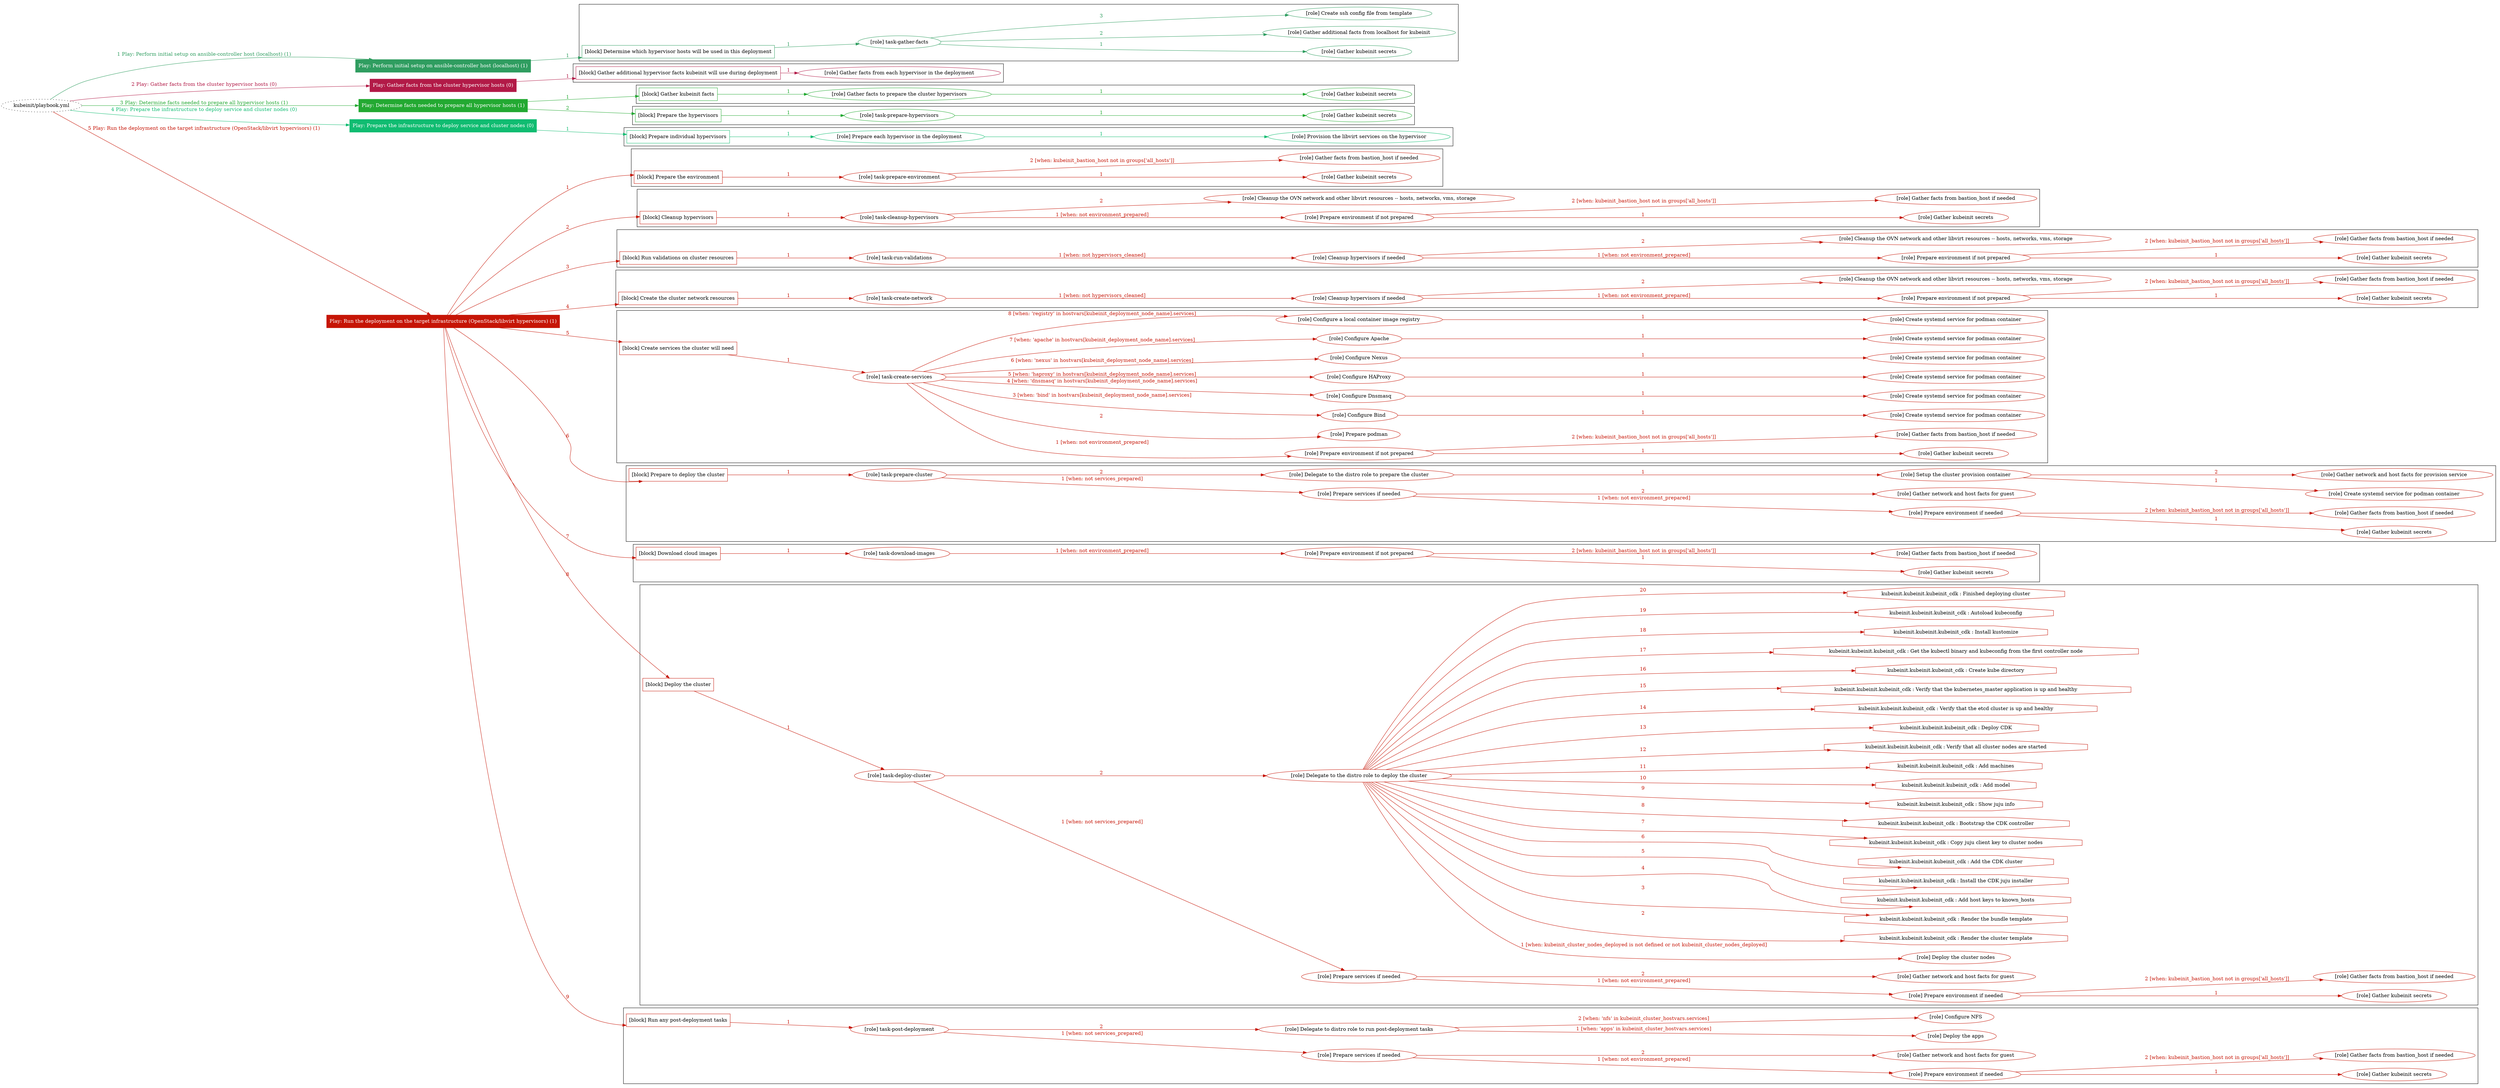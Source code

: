 digraph {
	graph [concentrate=true ordering=in rankdir=LR ratio=fill]
	edge [esep=5 sep=10]
	"kubeinit/playbook.yml" [URL="/home/runner/work/kubeinit/kubeinit/kubeinit/playbook.yml" id=playbook_dbc867da style=dotted]
	"kubeinit/playbook.yml" -> play_be888007 [label="1 Play: Perform initial setup on ansible-controller host (localhost) (1)" color="#2f9d60" fontcolor="#2f9d60" id=edge_play_be888007 labeltooltip="1 Play: Perform initial setup on ansible-controller host (localhost) (1)" tooltip="1 Play: Perform initial setup on ansible-controller host (localhost) (1)"]
	subgraph "Play: Perform initial setup on ansible-controller host (localhost) (1)" {
		play_be888007 [label="Play: Perform initial setup on ansible-controller host (localhost) (1)" URL="/home/runner/work/kubeinit/kubeinit/kubeinit/playbook.yml" color="#2f9d60" fontcolor="#ffffff" id=play_be888007 shape=box style=filled tooltip=localhost]
		play_be888007 -> block_d1f23cc7 [label=1 color="#2f9d60" fontcolor="#2f9d60" id=edge_block_d1f23cc7 labeltooltip=1 tooltip=1]
		subgraph cluster_block_d1f23cc7 {
			block_d1f23cc7 [label="[block] Determine which hypervisor hosts will be used in this deployment" URL="/home/runner/work/kubeinit/kubeinit/kubeinit/playbook.yml" color="#2f9d60" id=block_d1f23cc7 labeltooltip="Determine which hypervisor hosts will be used in this deployment" shape=box tooltip="Determine which hypervisor hosts will be used in this deployment"]
			block_d1f23cc7 -> role_6cd325f6 [label="1 " color="#2f9d60" fontcolor="#2f9d60" id=edge_role_6cd325f6 labeltooltip="1 " tooltip="1 "]
			subgraph "task-gather-facts" {
				role_6cd325f6 [label="[role] task-gather-facts" URL="/home/runner/work/kubeinit/kubeinit/kubeinit/playbook.yml" color="#2f9d60" id=role_6cd325f6 tooltip="task-gather-facts"]
				role_6cd325f6 -> role_1722cccb [label="1 " color="#2f9d60" fontcolor="#2f9d60" id=edge_role_1722cccb labeltooltip="1 " tooltip="1 "]
				subgraph "Gather kubeinit secrets" {
					role_1722cccb [label="[role] Gather kubeinit secrets" URL="/home/runner/.ansible/collections/ansible_collections/kubeinit/kubeinit/roles/kubeinit_prepare/tasks/build_hypervisors_group.yml" color="#2f9d60" id=role_1722cccb tooltip="Gather kubeinit secrets"]
				}
				role_6cd325f6 -> role_29d9ca56 [label="2 " color="#2f9d60" fontcolor="#2f9d60" id=edge_role_29d9ca56 labeltooltip="2 " tooltip="2 "]
				subgraph "Gather additional facts from localhost for kubeinit" {
					role_29d9ca56 [label="[role] Gather additional facts from localhost for kubeinit" URL="/home/runner/.ansible/collections/ansible_collections/kubeinit/kubeinit/roles/kubeinit_prepare/tasks/build_hypervisors_group.yml" color="#2f9d60" id=role_29d9ca56 tooltip="Gather additional facts from localhost for kubeinit"]
				}
				role_6cd325f6 -> role_c4b65601 [label="3 " color="#2f9d60" fontcolor="#2f9d60" id=edge_role_c4b65601 labeltooltip="3 " tooltip="3 "]
				subgraph "Create ssh config file from template" {
					role_c4b65601 [label="[role] Create ssh config file from template" URL="/home/runner/.ansible/collections/ansible_collections/kubeinit/kubeinit/roles/kubeinit_prepare/tasks/build_hypervisors_group.yml" color="#2f9d60" id=role_c4b65601 tooltip="Create ssh config file from template"]
				}
			}
		}
	}
	"kubeinit/playbook.yml" -> play_0b7f97b3 [label="2 Play: Gather facts from the cluster hypervisor hosts (0)" color="#b21a47" fontcolor="#b21a47" id=edge_play_0b7f97b3 labeltooltip="2 Play: Gather facts from the cluster hypervisor hosts (0)" tooltip="2 Play: Gather facts from the cluster hypervisor hosts (0)"]
	subgraph "Play: Gather facts from the cluster hypervisor hosts (0)" {
		play_0b7f97b3 [label="Play: Gather facts from the cluster hypervisor hosts (0)" URL="/home/runner/work/kubeinit/kubeinit/kubeinit/playbook.yml" color="#b21a47" fontcolor="#ffffff" id=play_0b7f97b3 shape=box style=filled tooltip="Play: Gather facts from the cluster hypervisor hosts (0)"]
		play_0b7f97b3 -> block_a04fccf2 [label=1 color="#b21a47" fontcolor="#b21a47" id=edge_block_a04fccf2 labeltooltip=1 tooltip=1]
		subgraph cluster_block_a04fccf2 {
			block_a04fccf2 [label="[block] Gather additional hypervisor facts kubeinit will use during deployment" URL="/home/runner/work/kubeinit/kubeinit/kubeinit/playbook.yml" color="#b21a47" id=block_a04fccf2 labeltooltip="Gather additional hypervisor facts kubeinit will use during deployment" shape=box tooltip="Gather additional hypervisor facts kubeinit will use during deployment"]
			block_a04fccf2 -> role_1196f909 [label="1 " color="#b21a47" fontcolor="#b21a47" id=edge_role_1196f909 labeltooltip="1 " tooltip="1 "]
			subgraph "Gather facts from each hypervisor in the deployment" {
				role_1196f909 [label="[role] Gather facts from each hypervisor in the deployment" URL="/home/runner/work/kubeinit/kubeinit/kubeinit/playbook.yml" color="#b21a47" id=role_1196f909 tooltip="Gather facts from each hypervisor in the deployment"]
			}
		}
	}
	"kubeinit/playbook.yml" -> play_a7a5a4c8 [label="3 Play: Determine facts needed to prepare all hypervisor hosts (1)" color="#23a932" fontcolor="#23a932" id=edge_play_a7a5a4c8 labeltooltip="3 Play: Determine facts needed to prepare all hypervisor hosts (1)" tooltip="3 Play: Determine facts needed to prepare all hypervisor hosts (1)"]
	subgraph "Play: Determine facts needed to prepare all hypervisor hosts (1)" {
		play_a7a5a4c8 [label="Play: Determine facts needed to prepare all hypervisor hosts (1)" URL="/home/runner/work/kubeinit/kubeinit/kubeinit/playbook.yml" color="#23a932" fontcolor="#ffffff" id=play_a7a5a4c8 shape=box style=filled tooltip=localhost]
		play_a7a5a4c8 -> block_2aafbb60 [label=1 color="#23a932" fontcolor="#23a932" id=edge_block_2aafbb60 labeltooltip=1 tooltip=1]
		subgraph cluster_block_2aafbb60 {
			block_2aafbb60 [label="[block] Gather kubeinit facts" URL="/home/runner/work/kubeinit/kubeinit/kubeinit/playbook.yml" color="#23a932" id=block_2aafbb60 labeltooltip="Gather kubeinit facts" shape=box tooltip="Gather kubeinit facts"]
			block_2aafbb60 -> role_6d55ca06 [label="1 " color="#23a932" fontcolor="#23a932" id=edge_role_6d55ca06 labeltooltip="1 " tooltip="1 "]
			subgraph "Gather facts to prepare the cluster hypervisors" {
				role_6d55ca06 [label="[role] Gather facts to prepare the cluster hypervisors" URL="/home/runner/work/kubeinit/kubeinit/kubeinit/playbook.yml" color="#23a932" id=role_6d55ca06 tooltip="Gather facts to prepare the cluster hypervisors"]
				role_6d55ca06 -> role_ad058381 [label="1 " color="#23a932" fontcolor="#23a932" id=edge_role_ad058381 labeltooltip="1 " tooltip="1 "]
				subgraph "Gather kubeinit secrets" {
					role_ad058381 [label="[role] Gather kubeinit secrets" URL="/home/runner/.ansible/collections/ansible_collections/kubeinit/kubeinit/roles/kubeinit_prepare/tasks/gather_kubeinit_facts.yml" color="#23a932" id=role_ad058381 tooltip="Gather kubeinit secrets"]
				}
			}
		}
		play_a7a5a4c8 -> block_62fa6de6 [label=2 color="#23a932" fontcolor="#23a932" id=edge_block_62fa6de6 labeltooltip=2 tooltip=2]
		subgraph cluster_block_62fa6de6 {
			block_62fa6de6 [label="[block] Prepare the hypervisors" URL="/home/runner/work/kubeinit/kubeinit/kubeinit/playbook.yml" color="#23a932" id=block_62fa6de6 labeltooltip="Prepare the hypervisors" shape=box tooltip="Prepare the hypervisors"]
			block_62fa6de6 -> role_1e88cf0f [label="1 " color="#23a932" fontcolor="#23a932" id=edge_role_1e88cf0f labeltooltip="1 " tooltip="1 "]
			subgraph "task-prepare-hypervisors" {
				role_1e88cf0f [label="[role] task-prepare-hypervisors" URL="/home/runner/work/kubeinit/kubeinit/kubeinit/playbook.yml" color="#23a932" id=role_1e88cf0f tooltip="task-prepare-hypervisors"]
				role_1e88cf0f -> role_cabaddb8 [label="1 " color="#23a932" fontcolor="#23a932" id=edge_role_cabaddb8 labeltooltip="1 " tooltip="1 "]
				subgraph "Gather kubeinit secrets" {
					role_cabaddb8 [label="[role] Gather kubeinit secrets" URL="/home/runner/.ansible/collections/ansible_collections/kubeinit/kubeinit/roles/kubeinit_prepare/tasks/gather_kubeinit_facts.yml" color="#23a932" id=role_cabaddb8 tooltip="Gather kubeinit secrets"]
				}
			}
		}
	}
	"kubeinit/playbook.yml" -> play_c0ba8545 [label="4 Play: Prepare the infrastructure to deploy service and cluster nodes (0)" color="#10bc71" fontcolor="#10bc71" id=edge_play_c0ba8545 labeltooltip="4 Play: Prepare the infrastructure to deploy service and cluster nodes (0)" tooltip="4 Play: Prepare the infrastructure to deploy service and cluster nodes (0)"]
	subgraph "Play: Prepare the infrastructure to deploy service and cluster nodes (0)" {
		play_c0ba8545 [label="Play: Prepare the infrastructure to deploy service and cluster nodes (0)" URL="/home/runner/work/kubeinit/kubeinit/kubeinit/playbook.yml" color="#10bc71" fontcolor="#ffffff" id=play_c0ba8545 shape=box style=filled tooltip="Play: Prepare the infrastructure to deploy service and cluster nodes (0)"]
		play_c0ba8545 -> block_1f14afd3 [label=1 color="#10bc71" fontcolor="#10bc71" id=edge_block_1f14afd3 labeltooltip=1 tooltip=1]
		subgraph cluster_block_1f14afd3 {
			block_1f14afd3 [label="[block] Prepare individual hypervisors" URL="/home/runner/work/kubeinit/kubeinit/kubeinit/playbook.yml" color="#10bc71" id=block_1f14afd3 labeltooltip="Prepare individual hypervisors" shape=box tooltip="Prepare individual hypervisors"]
			block_1f14afd3 -> role_95fd57c2 [label="1 " color="#10bc71" fontcolor="#10bc71" id=edge_role_95fd57c2 labeltooltip="1 " tooltip="1 "]
			subgraph "Prepare each hypervisor in the deployment" {
				role_95fd57c2 [label="[role] Prepare each hypervisor in the deployment" URL="/home/runner/work/kubeinit/kubeinit/kubeinit/playbook.yml" color="#10bc71" id=role_95fd57c2 tooltip="Prepare each hypervisor in the deployment"]
				role_95fd57c2 -> role_933f56f8 [label="1 " color="#10bc71" fontcolor="#10bc71" id=edge_role_933f56f8 labeltooltip="1 " tooltip="1 "]
				subgraph "Provision the libvirt services on the hypervisor" {
					role_933f56f8 [label="[role] Provision the libvirt services on the hypervisor" URL="/home/runner/.ansible/collections/ansible_collections/kubeinit/kubeinit/roles/kubeinit_prepare/tasks/prepare_hypervisor.yml" color="#10bc71" id=role_933f56f8 tooltip="Provision the libvirt services on the hypervisor"]
				}
			}
		}
	}
	"kubeinit/playbook.yml" -> play_3d251feb [label="5 Play: Run the deployment on the target infrastructure (OpenStack/libvirt hypervisors) (1)" color="#c61506" fontcolor="#c61506" id=edge_play_3d251feb labeltooltip="5 Play: Run the deployment on the target infrastructure (OpenStack/libvirt hypervisors) (1)" tooltip="5 Play: Run the deployment on the target infrastructure (OpenStack/libvirt hypervisors) (1)"]
	subgraph "Play: Run the deployment on the target infrastructure (OpenStack/libvirt hypervisors) (1)" {
		play_3d251feb [label="Play: Run the deployment on the target infrastructure (OpenStack/libvirt hypervisors) (1)" URL="/home/runner/work/kubeinit/kubeinit/kubeinit/playbook.yml" color="#c61506" fontcolor="#ffffff" id=play_3d251feb shape=box style=filled tooltip=localhost]
		play_3d251feb -> block_e8a79f07 [label=1 color="#c61506" fontcolor="#c61506" id=edge_block_e8a79f07 labeltooltip=1 tooltip=1]
		subgraph cluster_block_e8a79f07 {
			block_e8a79f07 [label="[block] Prepare the environment" URL="/home/runner/work/kubeinit/kubeinit/kubeinit/playbook.yml" color="#c61506" id=block_e8a79f07 labeltooltip="Prepare the environment" shape=box tooltip="Prepare the environment"]
			block_e8a79f07 -> role_d70760c2 [label="1 " color="#c61506" fontcolor="#c61506" id=edge_role_d70760c2 labeltooltip="1 " tooltip="1 "]
			subgraph "task-prepare-environment" {
				role_d70760c2 [label="[role] task-prepare-environment" URL="/home/runner/work/kubeinit/kubeinit/kubeinit/playbook.yml" color="#c61506" id=role_d70760c2 tooltip="task-prepare-environment"]
				role_d70760c2 -> role_ea1631e8 [label="1 " color="#c61506" fontcolor="#c61506" id=edge_role_ea1631e8 labeltooltip="1 " tooltip="1 "]
				subgraph "Gather kubeinit secrets" {
					role_ea1631e8 [label="[role] Gather kubeinit secrets" URL="/home/runner/.ansible/collections/ansible_collections/kubeinit/kubeinit/roles/kubeinit_prepare/tasks/gather_kubeinit_facts.yml" color="#c61506" id=role_ea1631e8 tooltip="Gather kubeinit secrets"]
				}
				role_d70760c2 -> role_e9802b18 [label="2 [when: kubeinit_bastion_host not in groups['all_hosts']]" color="#c61506" fontcolor="#c61506" id=edge_role_e9802b18 labeltooltip="2 [when: kubeinit_bastion_host not in groups['all_hosts']]" tooltip="2 [when: kubeinit_bastion_host not in groups['all_hosts']]"]
				subgraph "Gather facts from bastion_host if needed" {
					role_e9802b18 [label="[role] Gather facts from bastion_host if needed" URL="/home/runner/.ansible/collections/ansible_collections/kubeinit/kubeinit/roles/kubeinit_prepare/tasks/main.yml" color="#c61506" id=role_e9802b18 tooltip="Gather facts from bastion_host if needed"]
				}
			}
		}
		play_3d251feb -> block_7cee13ea [label=2 color="#c61506" fontcolor="#c61506" id=edge_block_7cee13ea labeltooltip=2 tooltip=2]
		subgraph cluster_block_7cee13ea {
			block_7cee13ea [label="[block] Cleanup hypervisors" URL="/home/runner/work/kubeinit/kubeinit/kubeinit/playbook.yml" color="#c61506" id=block_7cee13ea labeltooltip="Cleanup hypervisors" shape=box tooltip="Cleanup hypervisors"]
			block_7cee13ea -> role_33366a26 [label="1 " color="#c61506" fontcolor="#c61506" id=edge_role_33366a26 labeltooltip="1 " tooltip="1 "]
			subgraph "task-cleanup-hypervisors" {
				role_33366a26 [label="[role] task-cleanup-hypervisors" URL="/home/runner/work/kubeinit/kubeinit/kubeinit/playbook.yml" color="#c61506" id=role_33366a26 tooltip="task-cleanup-hypervisors"]
				role_33366a26 -> role_8955f24a [label="1 [when: not environment_prepared]" color="#c61506" fontcolor="#c61506" id=edge_role_8955f24a labeltooltip="1 [when: not environment_prepared]" tooltip="1 [when: not environment_prepared]"]
				subgraph "Prepare environment if not prepared" {
					role_8955f24a [label="[role] Prepare environment if not prepared" URL="/home/runner/.ansible/collections/ansible_collections/kubeinit/kubeinit/roles/kubeinit_libvirt/tasks/cleanup_hypervisors.yml" color="#c61506" id=role_8955f24a tooltip="Prepare environment if not prepared"]
					role_8955f24a -> role_c74d1d8d [label="1 " color="#c61506" fontcolor="#c61506" id=edge_role_c74d1d8d labeltooltip="1 " tooltip="1 "]
					subgraph "Gather kubeinit secrets" {
						role_c74d1d8d [label="[role] Gather kubeinit secrets" URL="/home/runner/.ansible/collections/ansible_collections/kubeinit/kubeinit/roles/kubeinit_prepare/tasks/gather_kubeinit_facts.yml" color="#c61506" id=role_c74d1d8d tooltip="Gather kubeinit secrets"]
					}
					role_8955f24a -> role_dad7034e [label="2 [when: kubeinit_bastion_host not in groups['all_hosts']]" color="#c61506" fontcolor="#c61506" id=edge_role_dad7034e labeltooltip="2 [when: kubeinit_bastion_host not in groups['all_hosts']]" tooltip="2 [when: kubeinit_bastion_host not in groups['all_hosts']]"]
					subgraph "Gather facts from bastion_host if needed" {
						role_dad7034e [label="[role] Gather facts from bastion_host if needed" URL="/home/runner/.ansible/collections/ansible_collections/kubeinit/kubeinit/roles/kubeinit_prepare/tasks/main.yml" color="#c61506" id=role_dad7034e tooltip="Gather facts from bastion_host if needed"]
					}
				}
				role_33366a26 -> role_8fe112e9 [label="2 " color="#c61506" fontcolor="#c61506" id=edge_role_8fe112e9 labeltooltip="2 " tooltip="2 "]
				subgraph "Cleanup the OVN network and other libvirt resources -- hosts, networks, vms, storage" {
					role_8fe112e9 [label="[role] Cleanup the OVN network and other libvirt resources -- hosts, networks, vms, storage" URL="/home/runner/.ansible/collections/ansible_collections/kubeinit/kubeinit/roles/kubeinit_libvirt/tasks/cleanup_hypervisors.yml" color="#c61506" id=role_8fe112e9 tooltip="Cleanup the OVN network and other libvirt resources -- hosts, networks, vms, storage"]
				}
			}
		}
		play_3d251feb -> block_41bd68c9 [label=3 color="#c61506" fontcolor="#c61506" id=edge_block_41bd68c9 labeltooltip=3 tooltip=3]
		subgraph cluster_block_41bd68c9 {
			block_41bd68c9 [label="[block] Run validations on cluster resources" URL="/home/runner/work/kubeinit/kubeinit/kubeinit/playbook.yml" color="#c61506" id=block_41bd68c9 labeltooltip="Run validations on cluster resources" shape=box tooltip="Run validations on cluster resources"]
			block_41bd68c9 -> role_d34068aa [label="1 " color="#c61506" fontcolor="#c61506" id=edge_role_d34068aa labeltooltip="1 " tooltip="1 "]
			subgraph "task-run-validations" {
				role_d34068aa [label="[role] task-run-validations" URL="/home/runner/work/kubeinit/kubeinit/kubeinit/playbook.yml" color="#c61506" id=role_d34068aa tooltip="task-run-validations"]
				role_d34068aa -> role_d1461afd [label="1 [when: not hypervisors_cleaned]" color="#c61506" fontcolor="#c61506" id=edge_role_d1461afd labeltooltip="1 [when: not hypervisors_cleaned]" tooltip="1 [when: not hypervisors_cleaned]"]
				subgraph "Cleanup hypervisors if needed" {
					role_d1461afd [label="[role] Cleanup hypervisors if needed" URL="/home/runner/.ansible/collections/ansible_collections/kubeinit/kubeinit/roles/kubeinit_validations/tasks/main.yml" color="#c61506" id=role_d1461afd tooltip="Cleanup hypervisors if needed"]
					role_d1461afd -> role_0b32ba27 [label="1 [when: not environment_prepared]" color="#c61506" fontcolor="#c61506" id=edge_role_0b32ba27 labeltooltip="1 [when: not environment_prepared]" tooltip="1 [when: not environment_prepared]"]
					subgraph "Prepare environment if not prepared" {
						role_0b32ba27 [label="[role] Prepare environment if not prepared" URL="/home/runner/.ansible/collections/ansible_collections/kubeinit/kubeinit/roles/kubeinit_libvirt/tasks/cleanup_hypervisors.yml" color="#c61506" id=role_0b32ba27 tooltip="Prepare environment if not prepared"]
						role_0b32ba27 -> role_4c5438d9 [label="1 " color="#c61506" fontcolor="#c61506" id=edge_role_4c5438d9 labeltooltip="1 " tooltip="1 "]
						subgraph "Gather kubeinit secrets" {
							role_4c5438d9 [label="[role] Gather kubeinit secrets" URL="/home/runner/.ansible/collections/ansible_collections/kubeinit/kubeinit/roles/kubeinit_prepare/tasks/gather_kubeinit_facts.yml" color="#c61506" id=role_4c5438d9 tooltip="Gather kubeinit secrets"]
						}
						role_0b32ba27 -> role_5e01c964 [label="2 [when: kubeinit_bastion_host not in groups['all_hosts']]" color="#c61506" fontcolor="#c61506" id=edge_role_5e01c964 labeltooltip="2 [when: kubeinit_bastion_host not in groups['all_hosts']]" tooltip="2 [when: kubeinit_bastion_host not in groups['all_hosts']]"]
						subgraph "Gather facts from bastion_host if needed" {
							role_5e01c964 [label="[role] Gather facts from bastion_host if needed" URL="/home/runner/.ansible/collections/ansible_collections/kubeinit/kubeinit/roles/kubeinit_prepare/tasks/main.yml" color="#c61506" id=role_5e01c964 tooltip="Gather facts from bastion_host if needed"]
						}
					}
					role_d1461afd -> role_30be9cc6 [label="2 " color="#c61506" fontcolor="#c61506" id=edge_role_30be9cc6 labeltooltip="2 " tooltip="2 "]
					subgraph "Cleanup the OVN network and other libvirt resources -- hosts, networks, vms, storage" {
						role_30be9cc6 [label="[role] Cleanup the OVN network and other libvirt resources -- hosts, networks, vms, storage" URL="/home/runner/.ansible/collections/ansible_collections/kubeinit/kubeinit/roles/kubeinit_libvirt/tasks/cleanup_hypervisors.yml" color="#c61506" id=role_30be9cc6 tooltip="Cleanup the OVN network and other libvirt resources -- hosts, networks, vms, storage"]
					}
				}
			}
		}
		play_3d251feb -> block_a717d6a0 [label=4 color="#c61506" fontcolor="#c61506" id=edge_block_a717d6a0 labeltooltip=4 tooltip=4]
		subgraph cluster_block_a717d6a0 {
			block_a717d6a0 [label="[block] Create the cluster network resources" URL="/home/runner/work/kubeinit/kubeinit/kubeinit/playbook.yml" color="#c61506" id=block_a717d6a0 labeltooltip="Create the cluster network resources" shape=box tooltip="Create the cluster network resources"]
			block_a717d6a0 -> role_64c368b5 [label="1 " color="#c61506" fontcolor="#c61506" id=edge_role_64c368b5 labeltooltip="1 " tooltip="1 "]
			subgraph "task-create-network" {
				role_64c368b5 [label="[role] task-create-network" URL="/home/runner/work/kubeinit/kubeinit/kubeinit/playbook.yml" color="#c61506" id=role_64c368b5 tooltip="task-create-network"]
				role_64c368b5 -> role_a429ed9d [label="1 [when: not hypervisors_cleaned]" color="#c61506" fontcolor="#c61506" id=edge_role_a429ed9d labeltooltip="1 [when: not hypervisors_cleaned]" tooltip="1 [when: not hypervisors_cleaned]"]
				subgraph "Cleanup hypervisors if needed" {
					role_a429ed9d [label="[role] Cleanup hypervisors if needed" URL="/home/runner/.ansible/collections/ansible_collections/kubeinit/kubeinit/roles/kubeinit_libvirt/tasks/create_network.yml" color="#c61506" id=role_a429ed9d tooltip="Cleanup hypervisors if needed"]
					role_a429ed9d -> role_cfde966b [label="1 [when: not environment_prepared]" color="#c61506" fontcolor="#c61506" id=edge_role_cfde966b labeltooltip="1 [when: not environment_prepared]" tooltip="1 [when: not environment_prepared]"]
					subgraph "Prepare environment if not prepared" {
						role_cfde966b [label="[role] Prepare environment if not prepared" URL="/home/runner/.ansible/collections/ansible_collections/kubeinit/kubeinit/roles/kubeinit_libvirt/tasks/cleanup_hypervisors.yml" color="#c61506" id=role_cfde966b tooltip="Prepare environment if not prepared"]
						role_cfde966b -> role_4df44f9a [label="1 " color="#c61506" fontcolor="#c61506" id=edge_role_4df44f9a labeltooltip="1 " tooltip="1 "]
						subgraph "Gather kubeinit secrets" {
							role_4df44f9a [label="[role] Gather kubeinit secrets" URL="/home/runner/.ansible/collections/ansible_collections/kubeinit/kubeinit/roles/kubeinit_prepare/tasks/gather_kubeinit_facts.yml" color="#c61506" id=role_4df44f9a tooltip="Gather kubeinit secrets"]
						}
						role_cfde966b -> role_4dba8160 [label="2 [when: kubeinit_bastion_host not in groups['all_hosts']]" color="#c61506" fontcolor="#c61506" id=edge_role_4dba8160 labeltooltip="2 [when: kubeinit_bastion_host not in groups['all_hosts']]" tooltip="2 [when: kubeinit_bastion_host not in groups['all_hosts']]"]
						subgraph "Gather facts from bastion_host if needed" {
							role_4dba8160 [label="[role] Gather facts from bastion_host if needed" URL="/home/runner/.ansible/collections/ansible_collections/kubeinit/kubeinit/roles/kubeinit_prepare/tasks/main.yml" color="#c61506" id=role_4dba8160 tooltip="Gather facts from bastion_host if needed"]
						}
					}
					role_a429ed9d -> role_c71e4dff [label="2 " color="#c61506" fontcolor="#c61506" id=edge_role_c71e4dff labeltooltip="2 " tooltip="2 "]
					subgraph "Cleanup the OVN network and other libvirt resources -- hosts, networks, vms, storage" {
						role_c71e4dff [label="[role] Cleanup the OVN network and other libvirt resources -- hosts, networks, vms, storage" URL="/home/runner/.ansible/collections/ansible_collections/kubeinit/kubeinit/roles/kubeinit_libvirt/tasks/cleanup_hypervisors.yml" color="#c61506" id=role_c71e4dff tooltip="Cleanup the OVN network and other libvirt resources -- hosts, networks, vms, storage"]
					}
				}
			}
		}
		play_3d251feb -> block_f50a5532 [label=5 color="#c61506" fontcolor="#c61506" id=edge_block_f50a5532 labeltooltip=5 tooltip=5]
		subgraph cluster_block_f50a5532 {
			block_f50a5532 [label="[block] Create services the cluster will need" URL="/home/runner/work/kubeinit/kubeinit/kubeinit/playbook.yml" color="#c61506" id=block_f50a5532 labeltooltip="Create services the cluster will need" shape=box tooltip="Create services the cluster will need"]
			block_f50a5532 -> role_b6ce909d [label="1 " color="#c61506" fontcolor="#c61506" id=edge_role_b6ce909d labeltooltip="1 " tooltip="1 "]
			subgraph "task-create-services" {
				role_b6ce909d [label="[role] task-create-services" URL="/home/runner/work/kubeinit/kubeinit/kubeinit/playbook.yml" color="#c61506" id=role_b6ce909d tooltip="task-create-services"]
				role_b6ce909d -> role_cb379fae [label="1 [when: not environment_prepared]" color="#c61506" fontcolor="#c61506" id=edge_role_cb379fae labeltooltip="1 [when: not environment_prepared]" tooltip="1 [when: not environment_prepared]"]
				subgraph "Prepare environment if not prepared" {
					role_cb379fae [label="[role] Prepare environment if not prepared" URL="/home/runner/.ansible/collections/ansible_collections/kubeinit/kubeinit/roles/kubeinit_services/tasks/main.yml" color="#c61506" id=role_cb379fae tooltip="Prepare environment if not prepared"]
					role_cb379fae -> role_04bc6b5e [label="1 " color="#c61506" fontcolor="#c61506" id=edge_role_04bc6b5e labeltooltip="1 " tooltip="1 "]
					subgraph "Gather kubeinit secrets" {
						role_04bc6b5e [label="[role] Gather kubeinit secrets" URL="/home/runner/.ansible/collections/ansible_collections/kubeinit/kubeinit/roles/kubeinit_prepare/tasks/gather_kubeinit_facts.yml" color="#c61506" id=role_04bc6b5e tooltip="Gather kubeinit secrets"]
					}
					role_cb379fae -> role_9cc48668 [label="2 [when: kubeinit_bastion_host not in groups['all_hosts']]" color="#c61506" fontcolor="#c61506" id=edge_role_9cc48668 labeltooltip="2 [when: kubeinit_bastion_host not in groups['all_hosts']]" tooltip="2 [when: kubeinit_bastion_host not in groups['all_hosts']]"]
					subgraph "Gather facts from bastion_host if needed" {
						role_9cc48668 [label="[role] Gather facts from bastion_host if needed" URL="/home/runner/.ansible/collections/ansible_collections/kubeinit/kubeinit/roles/kubeinit_prepare/tasks/main.yml" color="#c61506" id=role_9cc48668 tooltip="Gather facts from bastion_host if needed"]
					}
				}
				role_b6ce909d -> role_bb329e4c [label="2 " color="#c61506" fontcolor="#c61506" id=edge_role_bb329e4c labeltooltip="2 " tooltip="2 "]
				subgraph "Prepare podman" {
					role_bb329e4c [label="[role] Prepare podman" URL="/home/runner/.ansible/collections/ansible_collections/kubeinit/kubeinit/roles/kubeinit_services/tasks/00_create_service_pod.yml" color="#c61506" id=role_bb329e4c tooltip="Prepare podman"]
				}
				role_b6ce909d -> role_814e58f9 [label="3 [when: 'bind' in hostvars[kubeinit_deployment_node_name].services]" color="#c61506" fontcolor="#c61506" id=edge_role_814e58f9 labeltooltip="3 [when: 'bind' in hostvars[kubeinit_deployment_node_name].services]" tooltip="3 [when: 'bind' in hostvars[kubeinit_deployment_node_name].services]"]
				subgraph "Configure Bind" {
					role_814e58f9 [label="[role] Configure Bind" URL="/home/runner/.ansible/collections/ansible_collections/kubeinit/kubeinit/roles/kubeinit_services/tasks/start_services_containers.yml" color="#c61506" id=role_814e58f9 tooltip="Configure Bind"]
					role_814e58f9 -> role_710195f8 [label="1 " color="#c61506" fontcolor="#c61506" id=edge_role_710195f8 labeltooltip="1 " tooltip="1 "]
					subgraph "Create systemd service for podman container" {
						role_710195f8 [label="[role] Create systemd service for podman container" URL="/home/runner/.ansible/collections/ansible_collections/kubeinit/kubeinit/roles/kubeinit_bind/tasks/main.yml" color="#c61506" id=role_710195f8 tooltip="Create systemd service for podman container"]
					}
				}
				role_b6ce909d -> role_36bf7a15 [label="4 [when: 'dnsmasq' in hostvars[kubeinit_deployment_node_name].services]" color="#c61506" fontcolor="#c61506" id=edge_role_36bf7a15 labeltooltip="4 [when: 'dnsmasq' in hostvars[kubeinit_deployment_node_name].services]" tooltip="4 [when: 'dnsmasq' in hostvars[kubeinit_deployment_node_name].services]"]
				subgraph "Configure Dnsmasq" {
					role_36bf7a15 [label="[role] Configure Dnsmasq" URL="/home/runner/.ansible/collections/ansible_collections/kubeinit/kubeinit/roles/kubeinit_services/tasks/start_services_containers.yml" color="#c61506" id=role_36bf7a15 tooltip="Configure Dnsmasq"]
					role_36bf7a15 -> role_dff4627d [label="1 " color="#c61506" fontcolor="#c61506" id=edge_role_dff4627d labeltooltip="1 " tooltip="1 "]
					subgraph "Create systemd service for podman container" {
						role_dff4627d [label="[role] Create systemd service for podman container" URL="/home/runner/.ansible/collections/ansible_collections/kubeinit/kubeinit/roles/kubeinit_dnsmasq/tasks/main.yml" color="#c61506" id=role_dff4627d tooltip="Create systemd service for podman container"]
					}
				}
				role_b6ce909d -> role_a0a84f4d [label="5 [when: 'haproxy' in hostvars[kubeinit_deployment_node_name].services]" color="#c61506" fontcolor="#c61506" id=edge_role_a0a84f4d labeltooltip="5 [when: 'haproxy' in hostvars[kubeinit_deployment_node_name].services]" tooltip="5 [when: 'haproxy' in hostvars[kubeinit_deployment_node_name].services]"]
				subgraph "Configure HAProxy" {
					role_a0a84f4d [label="[role] Configure HAProxy" URL="/home/runner/.ansible/collections/ansible_collections/kubeinit/kubeinit/roles/kubeinit_services/tasks/start_services_containers.yml" color="#c61506" id=role_a0a84f4d tooltip="Configure HAProxy"]
					role_a0a84f4d -> role_f061cbb0 [label="1 " color="#c61506" fontcolor="#c61506" id=edge_role_f061cbb0 labeltooltip="1 " tooltip="1 "]
					subgraph "Create systemd service for podman container" {
						role_f061cbb0 [label="[role] Create systemd service for podman container" URL="/home/runner/.ansible/collections/ansible_collections/kubeinit/kubeinit/roles/kubeinit_haproxy/tasks/main.yml" color="#c61506" id=role_f061cbb0 tooltip="Create systemd service for podman container"]
					}
				}
				role_b6ce909d -> role_4c8b5ef3 [label="6 [when: 'nexus' in hostvars[kubeinit_deployment_node_name].services]" color="#c61506" fontcolor="#c61506" id=edge_role_4c8b5ef3 labeltooltip="6 [when: 'nexus' in hostvars[kubeinit_deployment_node_name].services]" tooltip="6 [when: 'nexus' in hostvars[kubeinit_deployment_node_name].services]"]
				subgraph "Configure Nexus" {
					role_4c8b5ef3 [label="[role] Configure Nexus" URL="/home/runner/.ansible/collections/ansible_collections/kubeinit/kubeinit/roles/kubeinit_services/tasks/start_services_containers.yml" color="#c61506" id=role_4c8b5ef3 tooltip="Configure Nexus"]
					role_4c8b5ef3 -> role_a6bc130d [label="1 " color="#c61506" fontcolor="#c61506" id=edge_role_a6bc130d labeltooltip="1 " tooltip="1 "]
					subgraph "Create systemd service for podman container" {
						role_a6bc130d [label="[role] Create systemd service for podman container" URL="/home/runner/.ansible/collections/ansible_collections/kubeinit/kubeinit/roles/kubeinit_nexus/tasks/main.yml" color="#c61506" id=role_a6bc130d tooltip="Create systemd service for podman container"]
					}
				}
				role_b6ce909d -> role_3cdef668 [label="7 [when: 'apache' in hostvars[kubeinit_deployment_node_name].services]" color="#c61506" fontcolor="#c61506" id=edge_role_3cdef668 labeltooltip="7 [when: 'apache' in hostvars[kubeinit_deployment_node_name].services]" tooltip="7 [when: 'apache' in hostvars[kubeinit_deployment_node_name].services]"]
				subgraph "Configure Apache" {
					role_3cdef668 [label="[role] Configure Apache" URL="/home/runner/.ansible/collections/ansible_collections/kubeinit/kubeinit/roles/kubeinit_services/tasks/start_services_containers.yml" color="#c61506" id=role_3cdef668 tooltip="Configure Apache"]
					role_3cdef668 -> role_302a65ac [label="1 " color="#c61506" fontcolor="#c61506" id=edge_role_302a65ac labeltooltip="1 " tooltip="1 "]
					subgraph "Create systemd service for podman container" {
						role_302a65ac [label="[role] Create systemd service for podman container" URL="/home/runner/.ansible/collections/ansible_collections/kubeinit/kubeinit/roles/kubeinit_apache/tasks/main.yml" color="#c61506" id=role_302a65ac tooltip="Create systemd service for podman container"]
					}
				}
				role_b6ce909d -> role_8640d199 [label="8 [when: 'registry' in hostvars[kubeinit_deployment_node_name].services]" color="#c61506" fontcolor="#c61506" id=edge_role_8640d199 labeltooltip="8 [when: 'registry' in hostvars[kubeinit_deployment_node_name].services]" tooltip="8 [when: 'registry' in hostvars[kubeinit_deployment_node_name].services]"]
				subgraph "Configure a local container image registry" {
					role_8640d199 [label="[role] Configure a local container image registry" URL="/home/runner/.ansible/collections/ansible_collections/kubeinit/kubeinit/roles/kubeinit_services/tasks/start_services_containers.yml" color="#c61506" id=role_8640d199 tooltip="Configure a local container image registry"]
					role_8640d199 -> role_f75cb7d6 [label="1 " color="#c61506" fontcolor="#c61506" id=edge_role_f75cb7d6 labeltooltip="1 " tooltip="1 "]
					subgraph "Create systemd service for podman container" {
						role_f75cb7d6 [label="[role] Create systemd service for podman container" URL="/home/runner/.ansible/collections/ansible_collections/kubeinit/kubeinit/roles/kubeinit_registry/tasks/main.yml" color="#c61506" id=role_f75cb7d6 tooltip="Create systemd service for podman container"]
					}
				}
			}
		}
		play_3d251feb -> block_ce2b7d02 [label=6 color="#c61506" fontcolor="#c61506" id=edge_block_ce2b7d02 labeltooltip=6 tooltip=6]
		subgraph cluster_block_ce2b7d02 {
			block_ce2b7d02 [label="[block] Prepare to deploy the cluster" URL="/home/runner/work/kubeinit/kubeinit/kubeinit/playbook.yml" color="#c61506" id=block_ce2b7d02 labeltooltip="Prepare to deploy the cluster" shape=box tooltip="Prepare to deploy the cluster"]
			block_ce2b7d02 -> role_696f2bb4 [label="1 " color="#c61506" fontcolor="#c61506" id=edge_role_696f2bb4 labeltooltip="1 " tooltip="1 "]
			subgraph "task-prepare-cluster" {
				role_696f2bb4 [label="[role] task-prepare-cluster" URL="/home/runner/work/kubeinit/kubeinit/kubeinit/playbook.yml" color="#c61506" id=role_696f2bb4 tooltip="task-prepare-cluster"]
				role_696f2bb4 -> role_1712e2a6 [label="1 [when: not services_prepared]" color="#c61506" fontcolor="#c61506" id=edge_role_1712e2a6 labeltooltip="1 [when: not services_prepared]" tooltip="1 [when: not services_prepared]"]
				subgraph "Prepare services if needed" {
					role_1712e2a6 [label="[role] Prepare services if needed" URL="/home/runner/.ansible/collections/ansible_collections/kubeinit/kubeinit/roles/kubeinit_prepare/tasks/prepare_cluster.yml" color="#c61506" id=role_1712e2a6 tooltip="Prepare services if needed"]
					role_1712e2a6 -> role_f9400831 [label="1 [when: not environment_prepared]" color="#c61506" fontcolor="#c61506" id=edge_role_f9400831 labeltooltip="1 [when: not environment_prepared]" tooltip="1 [when: not environment_prepared]"]
					subgraph "Prepare environment if needed" {
						role_f9400831 [label="[role] Prepare environment if needed" URL="/home/runner/.ansible/collections/ansible_collections/kubeinit/kubeinit/roles/kubeinit_services/tasks/prepare_services.yml" color="#c61506" id=role_f9400831 tooltip="Prepare environment if needed"]
						role_f9400831 -> role_d64e47e5 [label="1 " color="#c61506" fontcolor="#c61506" id=edge_role_d64e47e5 labeltooltip="1 " tooltip="1 "]
						subgraph "Gather kubeinit secrets" {
							role_d64e47e5 [label="[role] Gather kubeinit secrets" URL="/home/runner/.ansible/collections/ansible_collections/kubeinit/kubeinit/roles/kubeinit_prepare/tasks/gather_kubeinit_facts.yml" color="#c61506" id=role_d64e47e5 tooltip="Gather kubeinit secrets"]
						}
						role_f9400831 -> role_60479c24 [label="2 [when: kubeinit_bastion_host not in groups['all_hosts']]" color="#c61506" fontcolor="#c61506" id=edge_role_60479c24 labeltooltip="2 [when: kubeinit_bastion_host not in groups['all_hosts']]" tooltip="2 [when: kubeinit_bastion_host not in groups['all_hosts']]"]
						subgraph "Gather facts from bastion_host if needed" {
							role_60479c24 [label="[role] Gather facts from bastion_host if needed" URL="/home/runner/.ansible/collections/ansible_collections/kubeinit/kubeinit/roles/kubeinit_prepare/tasks/main.yml" color="#c61506" id=role_60479c24 tooltip="Gather facts from bastion_host if needed"]
						}
					}
					role_1712e2a6 -> role_7c955166 [label="2 " color="#c61506" fontcolor="#c61506" id=edge_role_7c955166 labeltooltip="2 " tooltip="2 "]
					subgraph "Gather network and host facts for guest" {
						role_7c955166 [label="[role] Gather network and host facts for guest" URL="/home/runner/.ansible/collections/ansible_collections/kubeinit/kubeinit/roles/kubeinit_services/tasks/prepare_services.yml" color="#c61506" id=role_7c955166 tooltip="Gather network and host facts for guest"]
					}
				}
				role_696f2bb4 -> role_1ae2af47 [label="2 " color="#c61506" fontcolor="#c61506" id=edge_role_1ae2af47 labeltooltip="2 " tooltip="2 "]
				subgraph "Delegate to the distro role to prepare the cluster" {
					role_1ae2af47 [label="[role] Delegate to the distro role to prepare the cluster" URL="/home/runner/.ansible/collections/ansible_collections/kubeinit/kubeinit/roles/kubeinit_prepare/tasks/prepare_cluster.yml" color="#c61506" id=role_1ae2af47 tooltip="Delegate to the distro role to prepare the cluster"]
					role_1ae2af47 -> role_ab55e1fd [label="1 " color="#c61506" fontcolor="#c61506" id=edge_role_ab55e1fd labeltooltip="1 " tooltip="1 "]
					subgraph "Setup the cluster provision container" {
						role_ab55e1fd [label="[role] Setup the cluster provision container" URL="/home/runner/.ansible/collections/ansible_collections/kubeinit/kubeinit/roles/kubeinit_cdk/tasks/prepare_cluster.yml" color="#c61506" id=role_ab55e1fd tooltip="Setup the cluster provision container"]
						role_ab55e1fd -> role_9adc6511 [label="1 " color="#c61506" fontcolor="#c61506" id=edge_role_9adc6511 labeltooltip="1 " tooltip="1 "]
						subgraph "Create systemd service for podman container" {
							role_9adc6511 [label="[role] Create systemd service for podman container" URL="/home/runner/.ansible/collections/ansible_collections/kubeinit/kubeinit/roles/kubeinit_services/tasks/create_provision_container.yml" color="#c61506" id=role_9adc6511 tooltip="Create systemd service for podman container"]
						}
						role_ab55e1fd -> role_69fbf887 [label="2 " color="#c61506" fontcolor="#c61506" id=edge_role_69fbf887 labeltooltip="2 " tooltip="2 "]
						subgraph "Gather network and host facts for provision service" {
							role_69fbf887 [label="[role] Gather network and host facts for provision service" URL="/home/runner/.ansible/collections/ansible_collections/kubeinit/kubeinit/roles/kubeinit_services/tasks/create_provision_container.yml" color="#c61506" id=role_69fbf887 tooltip="Gather network and host facts for provision service"]
						}
					}
				}
			}
		}
		play_3d251feb -> block_8636faef [label=7 color="#c61506" fontcolor="#c61506" id=edge_block_8636faef labeltooltip=7 tooltip=7]
		subgraph cluster_block_8636faef {
			block_8636faef [label="[block] Download cloud images" URL="/home/runner/work/kubeinit/kubeinit/kubeinit/playbook.yml" color="#c61506" id=block_8636faef labeltooltip="Download cloud images" shape=box tooltip="Download cloud images"]
			block_8636faef -> role_0ae73289 [label="1 " color="#c61506" fontcolor="#c61506" id=edge_role_0ae73289 labeltooltip="1 " tooltip="1 "]
			subgraph "task-download-images" {
				role_0ae73289 [label="[role] task-download-images" URL="/home/runner/work/kubeinit/kubeinit/kubeinit/playbook.yml" color="#c61506" id=role_0ae73289 tooltip="task-download-images"]
				role_0ae73289 -> role_ff3f55b5 [label="1 [when: not environment_prepared]" color="#c61506" fontcolor="#c61506" id=edge_role_ff3f55b5 labeltooltip="1 [when: not environment_prepared]" tooltip="1 [when: not environment_prepared]"]
				subgraph "Prepare environment if not prepared" {
					role_ff3f55b5 [label="[role] Prepare environment if not prepared" URL="/home/runner/.ansible/collections/ansible_collections/kubeinit/kubeinit/roles/kubeinit_libvirt/tasks/download_cloud_images.yml" color="#c61506" id=role_ff3f55b5 tooltip="Prepare environment if not prepared"]
					role_ff3f55b5 -> role_614bb5f0 [label="1 " color="#c61506" fontcolor="#c61506" id=edge_role_614bb5f0 labeltooltip="1 " tooltip="1 "]
					subgraph "Gather kubeinit secrets" {
						role_614bb5f0 [label="[role] Gather kubeinit secrets" URL="/home/runner/.ansible/collections/ansible_collections/kubeinit/kubeinit/roles/kubeinit_prepare/tasks/gather_kubeinit_facts.yml" color="#c61506" id=role_614bb5f0 tooltip="Gather kubeinit secrets"]
					}
					role_ff3f55b5 -> role_f96c8836 [label="2 [when: kubeinit_bastion_host not in groups['all_hosts']]" color="#c61506" fontcolor="#c61506" id=edge_role_f96c8836 labeltooltip="2 [when: kubeinit_bastion_host not in groups['all_hosts']]" tooltip="2 [when: kubeinit_bastion_host not in groups['all_hosts']]"]
					subgraph "Gather facts from bastion_host if needed" {
						role_f96c8836 [label="[role] Gather facts from bastion_host if needed" URL="/home/runner/.ansible/collections/ansible_collections/kubeinit/kubeinit/roles/kubeinit_prepare/tasks/main.yml" color="#c61506" id=role_f96c8836 tooltip="Gather facts from bastion_host if needed"]
					}
				}
			}
		}
		play_3d251feb -> block_6ccd306c [label=8 color="#c61506" fontcolor="#c61506" id=edge_block_6ccd306c labeltooltip=8 tooltip=8]
		subgraph cluster_block_6ccd306c {
			block_6ccd306c [label="[block] Deploy the cluster" URL="/home/runner/work/kubeinit/kubeinit/kubeinit/playbook.yml" color="#c61506" id=block_6ccd306c labeltooltip="Deploy the cluster" shape=box tooltip="Deploy the cluster"]
			block_6ccd306c -> role_1787361e [label="1 " color="#c61506" fontcolor="#c61506" id=edge_role_1787361e labeltooltip="1 " tooltip="1 "]
			subgraph "task-deploy-cluster" {
				role_1787361e [label="[role] task-deploy-cluster" URL="/home/runner/work/kubeinit/kubeinit/kubeinit/playbook.yml" color="#c61506" id=role_1787361e tooltip="task-deploy-cluster"]
				role_1787361e -> role_3cd2a6cc [label="1 [when: not services_prepared]" color="#c61506" fontcolor="#c61506" id=edge_role_3cd2a6cc labeltooltip="1 [when: not services_prepared]" tooltip="1 [when: not services_prepared]"]
				subgraph "Prepare services if needed" {
					role_3cd2a6cc [label="[role] Prepare services if needed" URL="/home/runner/.ansible/collections/ansible_collections/kubeinit/kubeinit/roles/kubeinit_prepare/tasks/deploy_cluster.yml" color="#c61506" id=role_3cd2a6cc tooltip="Prepare services if needed"]
					role_3cd2a6cc -> role_ccb37ff1 [label="1 [when: not environment_prepared]" color="#c61506" fontcolor="#c61506" id=edge_role_ccb37ff1 labeltooltip="1 [when: not environment_prepared]" tooltip="1 [when: not environment_prepared]"]
					subgraph "Prepare environment if needed" {
						role_ccb37ff1 [label="[role] Prepare environment if needed" URL="/home/runner/.ansible/collections/ansible_collections/kubeinit/kubeinit/roles/kubeinit_services/tasks/prepare_services.yml" color="#c61506" id=role_ccb37ff1 tooltip="Prepare environment if needed"]
						role_ccb37ff1 -> role_093c6e03 [label="1 " color="#c61506" fontcolor="#c61506" id=edge_role_093c6e03 labeltooltip="1 " tooltip="1 "]
						subgraph "Gather kubeinit secrets" {
							role_093c6e03 [label="[role] Gather kubeinit secrets" URL="/home/runner/.ansible/collections/ansible_collections/kubeinit/kubeinit/roles/kubeinit_prepare/tasks/gather_kubeinit_facts.yml" color="#c61506" id=role_093c6e03 tooltip="Gather kubeinit secrets"]
						}
						role_ccb37ff1 -> role_ca2f0e2b [label="2 [when: kubeinit_bastion_host not in groups['all_hosts']]" color="#c61506" fontcolor="#c61506" id=edge_role_ca2f0e2b labeltooltip="2 [when: kubeinit_bastion_host not in groups['all_hosts']]" tooltip="2 [when: kubeinit_bastion_host not in groups['all_hosts']]"]
						subgraph "Gather facts from bastion_host if needed" {
							role_ca2f0e2b [label="[role] Gather facts from bastion_host if needed" URL="/home/runner/.ansible/collections/ansible_collections/kubeinit/kubeinit/roles/kubeinit_prepare/tasks/main.yml" color="#c61506" id=role_ca2f0e2b tooltip="Gather facts from bastion_host if needed"]
						}
					}
					role_3cd2a6cc -> role_c2a678d7 [label="2 " color="#c61506" fontcolor="#c61506" id=edge_role_c2a678d7 labeltooltip="2 " tooltip="2 "]
					subgraph "Gather network and host facts for guest" {
						role_c2a678d7 [label="[role] Gather network and host facts for guest" URL="/home/runner/.ansible/collections/ansible_collections/kubeinit/kubeinit/roles/kubeinit_services/tasks/prepare_services.yml" color="#c61506" id=role_c2a678d7 tooltip="Gather network and host facts for guest"]
					}
				}
				role_1787361e -> role_bac78038 [label="2 " color="#c61506" fontcolor="#c61506" id=edge_role_bac78038 labeltooltip="2 " tooltip="2 "]
				subgraph "Delegate to the distro role to deploy the cluster" {
					role_bac78038 [label="[role] Delegate to the distro role to deploy the cluster" URL="/home/runner/.ansible/collections/ansible_collections/kubeinit/kubeinit/roles/kubeinit_prepare/tasks/deploy_cluster.yml" color="#c61506" id=role_bac78038 tooltip="Delegate to the distro role to deploy the cluster"]
					role_bac78038 -> role_93f2909d [label="1 [when: kubeinit_cluster_nodes_deployed is not defined or not kubeinit_cluster_nodes_deployed]" color="#c61506" fontcolor="#c61506" id=edge_role_93f2909d labeltooltip="1 [when: kubeinit_cluster_nodes_deployed is not defined or not kubeinit_cluster_nodes_deployed]" tooltip="1 [when: kubeinit_cluster_nodes_deployed is not defined or not kubeinit_cluster_nodes_deployed]"]
					subgraph "Deploy the cluster nodes" {
						role_93f2909d [label="[role] Deploy the cluster nodes" URL="/home/runner/.ansible/collections/ansible_collections/kubeinit/kubeinit/roles/kubeinit_cdk/tasks/main.yml" color="#c61506" id=role_93f2909d tooltip="Deploy the cluster nodes"]
					}
					task_97c7f976 [label="kubeinit.kubeinit.kubeinit_cdk : Render the cluster template" URL="/home/runner/.ansible/collections/ansible_collections/kubeinit/kubeinit/roles/kubeinit_cdk/tasks/main.yml" color="#c61506" id=task_97c7f976 shape=octagon tooltip="kubeinit.kubeinit.kubeinit_cdk : Render the cluster template"]
					role_bac78038 -> task_97c7f976 [label="2 " color="#c61506" fontcolor="#c61506" id=edge_task_97c7f976 labeltooltip="2 " tooltip="2 "]
					task_2c14801c [label="kubeinit.kubeinit.kubeinit_cdk : Render the bundle template" URL="/home/runner/.ansible/collections/ansible_collections/kubeinit/kubeinit/roles/kubeinit_cdk/tasks/main.yml" color="#c61506" id=task_2c14801c shape=octagon tooltip="kubeinit.kubeinit.kubeinit_cdk : Render the bundle template"]
					role_bac78038 -> task_2c14801c [label="3 " color="#c61506" fontcolor="#c61506" id=edge_task_2c14801c labeltooltip="3 " tooltip="3 "]
					task_77b2de1b [label="kubeinit.kubeinit.kubeinit_cdk : Add host keys to known_hosts" URL="/home/runner/.ansible/collections/ansible_collections/kubeinit/kubeinit/roles/kubeinit_cdk/tasks/main.yml" color="#c61506" id=task_77b2de1b shape=octagon tooltip="kubeinit.kubeinit.kubeinit_cdk : Add host keys to known_hosts"]
					role_bac78038 -> task_77b2de1b [label="4 " color="#c61506" fontcolor="#c61506" id=edge_task_77b2de1b labeltooltip="4 " tooltip="4 "]
					task_234ad7e8 [label="kubeinit.kubeinit.kubeinit_cdk : Install the CDK juju installer" URL="/home/runner/.ansible/collections/ansible_collections/kubeinit/kubeinit/roles/kubeinit_cdk/tasks/main.yml" color="#c61506" id=task_234ad7e8 shape=octagon tooltip="kubeinit.kubeinit.kubeinit_cdk : Install the CDK juju installer"]
					role_bac78038 -> task_234ad7e8 [label="5 " color="#c61506" fontcolor="#c61506" id=edge_task_234ad7e8 labeltooltip="5 " tooltip="5 "]
					task_670e0d51 [label="kubeinit.kubeinit.kubeinit_cdk : Add the CDK cluster" URL="/home/runner/.ansible/collections/ansible_collections/kubeinit/kubeinit/roles/kubeinit_cdk/tasks/main.yml" color="#c61506" id=task_670e0d51 shape=octagon tooltip="kubeinit.kubeinit.kubeinit_cdk : Add the CDK cluster"]
					role_bac78038 -> task_670e0d51 [label="6 " color="#c61506" fontcolor="#c61506" id=edge_task_670e0d51 labeltooltip="6 " tooltip="6 "]
					task_1a77c8d8 [label="kubeinit.kubeinit.kubeinit_cdk : Copy juju client key to cluster nodes" URL="/home/runner/.ansible/collections/ansible_collections/kubeinit/kubeinit/roles/kubeinit_cdk/tasks/main.yml" color="#c61506" id=task_1a77c8d8 shape=octagon tooltip="kubeinit.kubeinit.kubeinit_cdk : Copy juju client key to cluster nodes"]
					role_bac78038 -> task_1a77c8d8 [label="7 " color="#c61506" fontcolor="#c61506" id=edge_task_1a77c8d8 labeltooltip="7 " tooltip="7 "]
					task_2a09abfd [label="kubeinit.kubeinit.kubeinit_cdk : Bootstrap the CDK controller" URL="/home/runner/.ansible/collections/ansible_collections/kubeinit/kubeinit/roles/kubeinit_cdk/tasks/main.yml" color="#c61506" id=task_2a09abfd shape=octagon tooltip="kubeinit.kubeinit.kubeinit_cdk : Bootstrap the CDK controller"]
					role_bac78038 -> task_2a09abfd [label="8 " color="#c61506" fontcolor="#c61506" id=edge_task_2a09abfd labeltooltip="8 " tooltip="8 "]
					task_77b48d51 [label="kubeinit.kubeinit.kubeinit_cdk : Show juju info" URL="/home/runner/.ansible/collections/ansible_collections/kubeinit/kubeinit/roles/kubeinit_cdk/tasks/main.yml" color="#c61506" id=task_77b48d51 shape=octagon tooltip="kubeinit.kubeinit.kubeinit_cdk : Show juju info"]
					role_bac78038 -> task_77b48d51 [label="9 " color="#c61506" fontcolor="#c61506" id=edge_task_77b48d51 labeltooltip="9 " tooltip="9 "]
					task_1fe9c776 [label="kubeinit.kubeinit.kubeinit_cdk : Add model" URL="/home/runner/.ansible/collections/ansible_collections/kubeinit/kubeinit/roles/kubeinit_cdk/tasks/main.yml" color="#c61506" id=task_1fe9c776 shape=octagon tooltip="kubeinit.kubeinit.kubeinit_cdk : Add model"]
					role_bac78038 -> task_1fe9c776 [label="10 " color="#c61506" fontcolor="#c61506" id=edge_task_1fe9c776 labeltooltip="10 " tooltip="10 "]
					task_2e213817 [label="kubeinit.kubeinit.kubeinit_cdk : Add machines" URL="/home/runner/.ansible/collections/ansible_collections/kubeinit/kubeinit/roles/kubeinit_cdk/tasks/main.yml" color="#c61506" id=task_2e213817 shape=octagon tooltip="kubeinit.kubeinit.kubeinit_cdk : Add machines"]
					role_bac78038 -> task_2e213817 [label="11 " color="#c61506" fontcolor="#c61506" id=edge_task_2e213817 labeltooltip="11 " tooltip="11 "]
					task_97735073 [label="kubeinit.kubeinit.kubeinit_cdk : Verify that all cluster nodes are started" URL="/home/runner/.ansible/collections/ansible_collections/kubeinit/kubeinit/roles/kubeinit_cdk/tasks/main.yml" color="#c61506" id=task_97735073 shape=octagon tooltip="kubeinit.kubeinit.kubeinit_cdk : Verify that all cluster nodes are started"]
					role_bac78038 -> task_97735073 [label="12 " color="#c61506" fontcolor="#c61506" id=edge_task_97735073 labeltooltip="12 " tooltip="12 "]
					task_f533a2cc [label="kubeinit.kubeinit.kubeinit_cdk : Deploy CDK" URL="/home/runner/.ansible/collections/ansible_collections/kubeinit/kubeinit/roles/kubeinit_cdk/tasks/main.yml" color="#c61506" id=task_f533a2cc shape=octagon tooltip="kubeinit.kubeinit.kubeinit_cdk : Deploy CDK"]
					role_bac78038 -> task_f533a2cc [label="13 " color="#c61506" fontcolor="#c61506" id=edge_task_f533a2cc labeltooltip="13 " tooltip="13 "]
					task_5e4b7548 [label="kubeinit.kubeinit.kubeinit_cdk : Verify that the etcd cluster is up and healthy" URL="/home/runner/.ansible/collections/ansible_collections/kubeinit/kubeinit/roles/kubeinit_cdk/tasks/main.yml" color="#c61506" id=task_5e4b7548 shape=octagon tooltip="kubeinit.kubeinit.kubeinit_cdk : Verify that the etcd cluster is up and healthy"]
					role_bac78038 -> task_5e4b7548 [label="14 " color="#c61506" fontcolor="#c61506" id=edge_task_5e4b7548 labeltooltip="14 " tooltip="14 "]
					task_b72636e7 [label="kubeinit.kubeinit.kubeinit_cdk : Verify that the kubernetes_master application is up and healthy" URL="/home/runner/.ansible/collections/ansible_collections/kubeinit/kubeinit/roles/kubeinit_cdk/tasks/main.yml" color="#c61506" id=task_b72636e7 shape=octagon tooltip="kubeinit.kubeinit.kubeinit_cdk : Verify that the kubernetes_master application is up and healthy"]
					role_bac78038 -> task_b72636e7 [label="15 " color="#c61506" fontcolor="#c61506" id=edge_task_b72636e7 labeltooltip="15 " tooltip="15 "]
					task_81a59069 [label="kubeinit.kubeinit.kubeinit_cdk : Create kube directory" URL="/home/runner/.ansible/collections/ansible_collections/kubeinit/kubeinit/roles/kubeinit_cdk/tasks/main.yml" color="#c61506" id=task_81a59069 shape=octagon tooltip="kubeinit.kubeinit.kubeinit_cdk : Create kube directory"]
					role_bac78038 -> task_81a59069 [label="16 " color="#c61506" fontcolor="#c61506" id=edge_task_81a59069 labeltooltip="16 " tooltip="16 "]
					task_60851a83 [label="kubeinit.kubeinit.kubeinit_cdk : Get the kubectl binary and kubeconfig from the first controller node" URL="/home/runner/.ansible/collections/ansible_collections/kubeinit/kubeinit/roles/kubeinit_cdk/tasks/main.yml" color="#c61506" id=task_60851a83 shape=octagon tooltip="kubeinit.kubeinit.kubeinit_cdk : Get the kubectl binary and kubeconfig from the first controller node"]
					role_bac78038 -> task_60851a83 [label="17 " color="#c61506" fontcolor="#c61506" id=edge_task_60851a83 labeltooltip="17 " tooltip="17 "]
					task_9bcd8466 [label="kubeinit.kubeinit.kubeinit_cdk : Install kustomize" URL="/home/runner/.ansible/collections/ansible_collections/kubeinit/kubeinit/roles/kubeinit_cdk/tasks/main.yml" color="#c61506" id=task_9bcd8466 shape=octagon tooltip="kubeinit.kubeinit.kubeinit_cdk : Install kustomize"]
					role_bac78038 -> task_9bcd8466 [label="18 " color="#c61506" fontcolor="#c61506" id=edge_task_9bcd8466 labeltooltip="18 " tooltip="18 "]
					task_c544f91b [label="kubeinit.kubeinit.kubeinit_cdk : Autoload kubeconfig" URL="/home/runner/.ansible/collections/ansible_collections/kubeinit/kubeinit/roles/kubeinit_cdk/tasks/main.yml" color="#c61506" id=task_c544f91b shape=octagon tooltip="kubeinit.kubeinit.kubeinit_cdk : Autoload kubeconfig"]
					role_bac78038 -> task_c544f91b [label="19 " color="#c61506" fontcolor="#c61506" id=edge_task_c544f91b labeltooltip="19 " tooltip="19 "]
					task_54867c0b [label="kubeinit.kubeinit.kubeinit_cdk : Finished deploying cluster" URL="/home/runner/.ansible/collections/ansible_collections/kubeinit/kubeinit/roles/kubeinit_cdk/tasks/main.yml" color="#c61506" id=task_54867c0b shape=octagon tooltip="kubeinit.kubeinit.kubeinit_cdk : Finished deploying cluster"]
					role_bac78038 -> task_54867c0b [label="20 " color="#c61506" fontcolor="#c61506" id=edge_task_54867c0b labeltooltip="20 " tooltip="20 "]
				}
			}
		}
		play_3d251feb -> block_2c2b4259 [label=9 color="#c61506" fontcolor="#c61506" id=edge_block_2c2b4259 labeltooltip=9 tooltip=9]
		subgraph cluster_block_2c2b4259 {
			block_2c2b4259 [label="[block] Run any post-deployment tasks" URL="/home/runner/work/kubeinit/kubeinit/kubeinit/playbook.yml" color="#c61506" id=block_2c2b4259 labeltooltip="Run any post-deployment tasks" shape=box tooltip="Run any post-deployment tasks"]
			block_2c2b4259 -> role_5533861c [label="1 " color="#c61506" fontcolor="#c61506" id=edge_role_5533861c labeltooltip="1 " tooltip="1 "]
			subgraph "task-post-deployment" {
				role_5533861c [label="[role] task-post-deployment" URL="/home/runner/work/kubeinit/kubeinit/kubeinit/playbook.yml" color="#c61506" id=role_5533861c tooltip="task-post-deployment"]
				role_5533861c -> role_3e03f02b [label="1 [when: not services_prepared]" color="#c61506" fontcolor="#c61506" id=edge_role_3e03f02b labeltooltip="1 [when: not services_prepared]" tooltip="1 [when: not services_prepared]"]
				subgraph "Prepare services if needed" {
					role_3e03f02b [label="[role] Prepare services if needed" URL="/home/runner/.ansible/collections/ansible_collections/kubeinit/kubeinit/roles/kubeinit_prepare/tasks/post_deployment.yml" color="#c61506" id=role_3e03f02b tooltip="Prepare services if needed"]
					role_3e03f02b -> role_4f8012b4 [label="1 [when: not environment_prepared]" color="#c61506" fontcolor="#c61506" id=edge_role_4f8012b4 labeltooltip="1 [when: not environment_prepared]" tooltip="1 [when: not environment_prepared]"]
					subgraph "Prepare environment if needed" {
						role_4f8012b4 [label="[role] Prepare environment if needed" URL="/home/runner/.ansible/collections/ansible_collections/kubeinit/kubeinit/roles/kubeinit_services/tasks/prepare_services.yml" color="#c61506" id=role_4f8012b4 tooltip="Prepare environment if needed"]
						role_4f8012b4 -> role_8229a531 [label="1 " color="#c61506" fontcolor="#c61506" id=edge_role_8229a531 labeltooltip="1 " tooltip="1 "]
						subgraph "Gather kubeinit secrets" {
							role_8229a531 [label="[role] Gather kubeinit secrets" URL="/home/runner/.ansible/collections/ansible_collections/kubeinit/kubeinit/roles/kubeinit_prepare/tasks/gather_kubeinit_facts.yml" color="#c61506" id=role_8229a531 tooltip="Gather kubeinit secrets"]
						}
						role_4f8012b4 -> role_670884c0 [label="2 [when: kubeinit_bastion_host not in groups['all_hosts']]" color="#c61506" fontcolor="#c61506" id=edge_role_670884c0 labeltooltip="2 [when: kubeinit_bastion_host not in groups['all_hosts']]" tooltip="2 [when: kubeinit_bastion_host not in groups['all_hosts']]"]
						subgraph "Gather facts from bastion_host if needed" {
							role_670884c0 [label="[role] Gather facts from bastion_host if needed" URL="/home/runner/.ansible/collections/ansible_collections/kubeinit/kubeinit/roles/kubeinit_prepare/tasks/main.yml" color="#c61506" id=role_670884c0 tooltip="Gather facts from bastion_host if needed"]
						}
					}
					role_3e03f02b -> role_6f9796c0 [label="2 " color="#c61506" fontcolor="#c61506" id=edge_role_6f9796c0 labeltooltip="2 " tooltip="2 "]
					subgraph "Gather network and host facts for guest" {
						role_6f9796c0 [label="[role] Gather network and host facts for guest" URL="/home/runner/.ansible/collections/ansible_collections/kubeinit/kubeinit/roles/kubeinit_services/tasks/prepare_services.yml" color="#c61506" id=role_6f9796c0 tooltip="Gather network and host facts for guest"]
					}
				}
				role_5533861c -> role_6d7143da [label="2 " color="#c61506" fontcolor="#c61506" id=edge_role_6d7143da labeltooltip="2 " tooltip="2 "]
				subgraph "Delegate to distro role to run post-deployment tasks" {
					role_6d7143da [label="[role] Delegate to distro role to run post-deployment tasks" URL="/home/runner/.ansible/collections/ansible_collections/kubeinit/kubeinit/roles/kubeinit_prepare/tasks/post_deployment.yml" color="#c61506" id=role_6d7143da tooltip="Delegate to distro role to run post-deployment tasks"]
					role_6d7143da -> role_324675fc [label="1 [when: 'apps' in kubeinit_cluster_hostvars.services]" color="#c61506" fontcolor="#c61506" id=edge_role_324675fc labeltooltip="1 [when: 'apps' in kubeinit_cluster_hostvars.services]" tooltip="1 [when: 'apps' in kubeinit_cluster_hostvars.services]"]
					subgraph "Deploy the apps" {
						role_324675fc [label="[role] Deploy the apps" URL="/home/runner/.ansible/collections/ansible_collections/kubeinit/kubeinit/roles/kubeinit_cdk/tasks/post_deployment_tasks.yml" color="#c61506" id=role_324675fc tooltip="Deploy the apps"]
					}
					role_6d7143da -> role_92014aac [label="2 [when: 'nfs' in kubeinit_cluster_hostvars.services]" color="#c61506" fontcolor="#c61506" id=edge_role_92014aac labeltooltip="2 [when: 'nfs' in kubeinit_cluster_hostvars.services]" tooltip="2 [when: 'nfs' in kubeinit_cluster_hostvars.services]"]
					subgraph "Configure NFS" {
						role_92014aac [label="[role] Configure NFS" URL="/home/runner/.ansible/collections/ansible_collections/kubeinit/kubeinit/roles/kubeinit_cdk/tasks/post_deployment_tasks.yml" color="#c61506" id=role_92014aac tooltip="Configure NFS"]
					}
				}
			}
		}
	}
}
